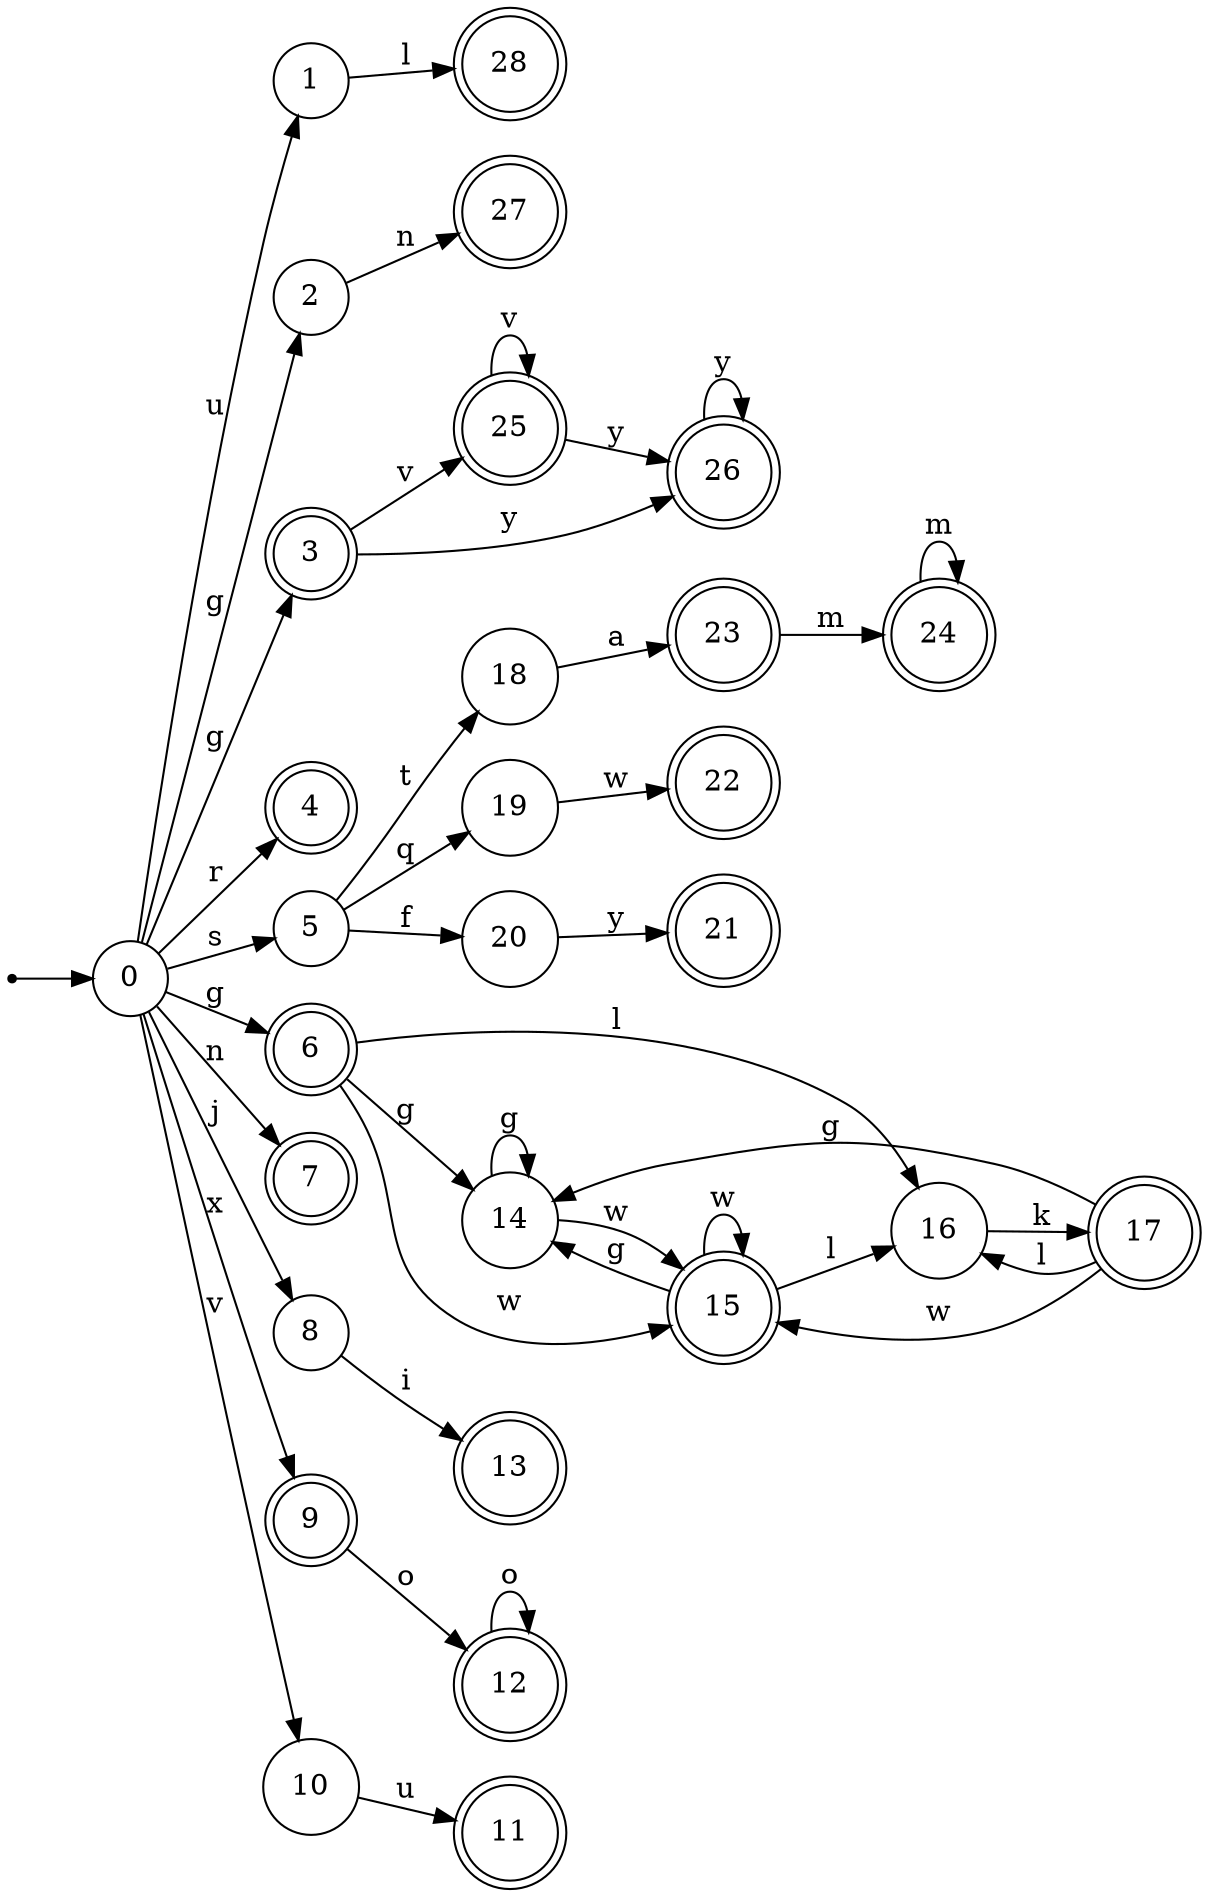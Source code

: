 digraph finite_state_machine {
rankdir=LR;
size="20,20";
node [shape = point]; "dummy0"
node [shape = circle]; "0";
"dummy0" -> "0";
node [shape = circle]; "1";
node [shape = circle]; "2";
node [shape = doublecircle]; "3";node [shape = doublecircle]; "4";node [shape = circle]; "5";
node [shape = doublecircle]; "6";node [shape = doublecircle]; "7";node [shape = circle]; "8";
node [shape = doublecircle]; "9";node [shape = circle]; "10";
node [shape = doublecircle]; "11";node [shape = doublecircle]; "12";node [shape = doublecircle]; "13";node [shape = circle]; "14";
node [shape = doublecircle]; "15";node [shape = circle]; "16";
node [shape = doublecircle]; "17";node [shape = circle]; "18";
node [shape = circle]; "19";
node [shape = circle]; "20";
node [shape = doublecircle]; "21";node [shape = doublecircle]; "22";node [shape = doublecircle]; "23";node [shape = doublecircle]; "24";node [shape = doublecircle]; "25";node [shape = doublecircle]; "26";node [shape = doublecircle]; "27";node [shape = doublecircle]; "28";"0" -> "1" [label = "u"];
 "0" -> "2" [label = "g"];
 "0" -> "3" [label = "g"];
 "0" -> "6" [label = "g"];
 "0" -> "4" [label = "r"];
 "0" -> "5" [label = "s"];
 "0" -> "7" [label = "n"];
 "0" -> "8" [label = "j"];
 "0" -> "9" [label = "x"];
 "0" -> "10" [label = "v"];
 "10" -> "11" [label = "u"];
 "9" -> "12" [label = "o"];
 "12" -> "12" [label = "o"];
 "8" -> "13" [label = "i"];
 "6" -> "14" [label = "g"];
 "6" -> "15" [label = "w"];
 "6" -> "16" [label = "l"];
 "16" -> "17" [label = "k"];
 "17" -> "16" [label = "l"];
 "17" -> "14" [label = "g"];
 "17" -> "15" [label = "w"];
 "15" -> "15" [label = "w"];
 "15" -> "14" [label = "g"];
 "15" -> "16" [label = "l"];
 "14" -> "14" [label = "g"];
 "14" -> "15" [label = "w"];
 "5" -> "18" [label = "t"];
 "5" -> "19" [label = "q"];
 "5" -> "20" [label = "f"];
 "20" -> "21" [label = "y"];
 "19" -> "22" [label = "w"];
 "18" -> "23" [label = "a"];
 "23" -> "24" [label = "m"];
 "24" -> "24" [label = "m"];
 "3" -> "25" [label = "v"];
 "3" -> "26" [label = "y"];
 "26" -> "26" [label = "y"];
 "25" -> "25" [label = "v"];
 "25" -> "26" [label = "y"];
 "2" -> "27" [label = "n"];
 "1" -> "28" [label = "l"];
 }
